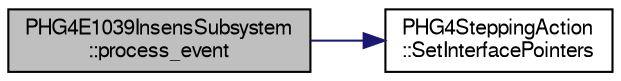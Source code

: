 digraph "PHG4E1039InsensSubsystem::process_event"
{
  bgcolor="transparent";
  edge [fontname="FreeSans",fontsize="10",labelfontname="FreeSans",labelfontsize="10"];
  node [fontname="FreeSans",fontsize="10",shape=record];
  rankdir="LR";
  Node1 [label="PHG4E1039InsensSubsystem\l::process_event",height=0.2,width=0.4,color="black", fillcolor="grey75", style="filled" fontcolor="black"];
  Node1 -> Node2 [color="midnightblue",fontsize="10",style="solid",fontname="FreeSans"];
  Node2 [label="PHG4SteppingAction\l::SetInterfacePointers",height=0.2,width=0.4,color="black",URL="$df/d3f/classPHG4SteppingAction.html#add40e406e5d3291b7b57987e08b488ce"];
}
